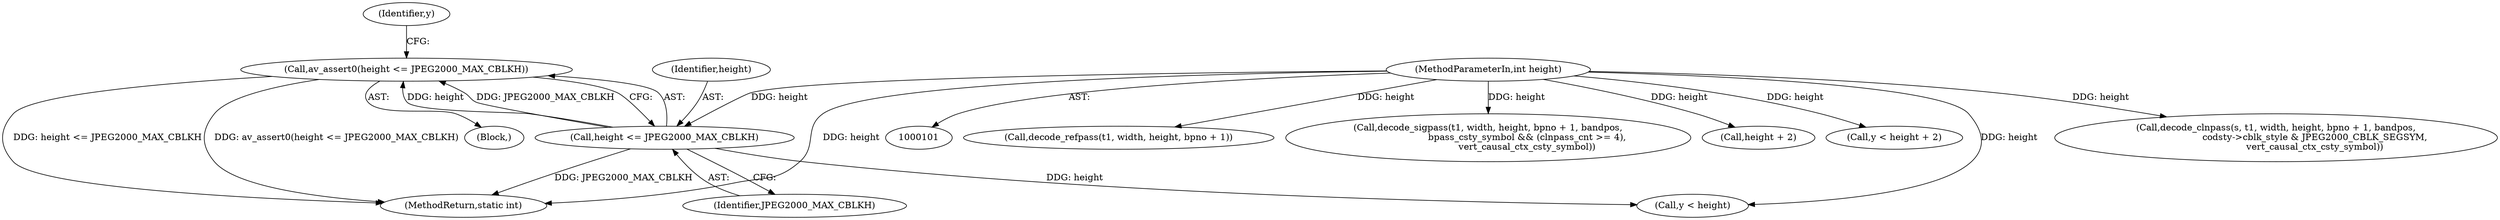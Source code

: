 digraph "0_FFmpeg_9a271a9368eaabf99e6c2046103acb33957e63b7@API" {
"1000153" [label="(Call,av_assert0(height <= JPEG2000_MAX_CBLKH))"];
"1000154" [label="(Call,height <= JPEG2000_MAX_CBLKH)"];
"1000107" [label="(MethodParameterIn,int height)"];
"1000107" [label="(MethodParameterIn,int height)"];
"1000156" [label="(Identifier,JPEG2000_MAX_CBLKH)"];
"1000268" [label="(Call,decode_refpass(t1, width, height, bpno + 1))"];
"1000252" [label="(Call,decode_sigpass(t1, width, height, bpno + 1, bandpos,\n                           bpass_csty_symbol && (clnpass_cnt >= 4),\n                           vert_causal_ctx_csty_symbol))"];
"1000194" [label="(Call,height + 2)"];
"1000109" [label="(Block,)"];
"1000155" [label="(Identifier,height)"];
"1000159" [label="(Identifier,y)"];
"1000192" [label="(Call,y < height + 2)"];
"1000154" [label="(Call,height <= JPEG2000_MAX_CBLKH)"];
"1000161" [label="(Call,y < height)"];
"1000153" [label="(Call,av_assert0(height <= JPEG2000_MAX_CBLKH))"];
"1000340" [label="(MethodReturn,static int)"];
"1000291" [label="(Call,decode_clnpass(s, t1, width, height, bpno + 1, bandpos,\n                           codsty->cblk_style & JPEG2000_CBLK_SEGSYM,\n                           vert_causal_ctx_csty_symbol))"];
"1000153" -> "1000109"  [label="AST: "];
"1000153" -> "1000154"  [label="CFG: "];
"1000154" -> "1000153"  [label="AST: "];
"1000159" -> "1000153"  [label="CFG: "];
"1000153" -> "1000340"  [label="DDG: av_assert0(height <= JPEG2000_MAX_CBLKH)"];
"1000153" -> "1000340"  [label="DDG: height <= JPEG2000_MAX_CBLKH"];
"1000154" -> "1000153"  [label="DDG: height"];
"1000154" -> "1000153"  [label="DDG: JPEG2000_MAX_CBLKH"];
"1000154" -> "1000156"  [label="CFG: "];
"1000155" -> "1000154"  [label="AST: "];
"1000156" -> "1000154"  [label="AST: "];
"1000154" -> "1000340"  [label="DDG: JPEG2000_MAX_CBLKH"];
"1000107" -> "1000154"  [label="DDG: height"];
"1000154" -> "1000161"  [label="DDG: height"];
"1000107" -> "1000101"  [label="AST: "];
"1000107" -> "1000340"  [label="DDG: height"];
"1000107" -> "1000161"  [label="DDG: height"];
"1000107" -> "1000192"  [label="DDG: height"];
"1000107" -> "1000194"  [label="DDG: height"];
"1000107" -> "1000252"  [label="DDG: height"];
"1000107" -> "1000268"  [label="DDG: height"];
"1000107" -> "1000291"  [label="DDG: height"];
}
